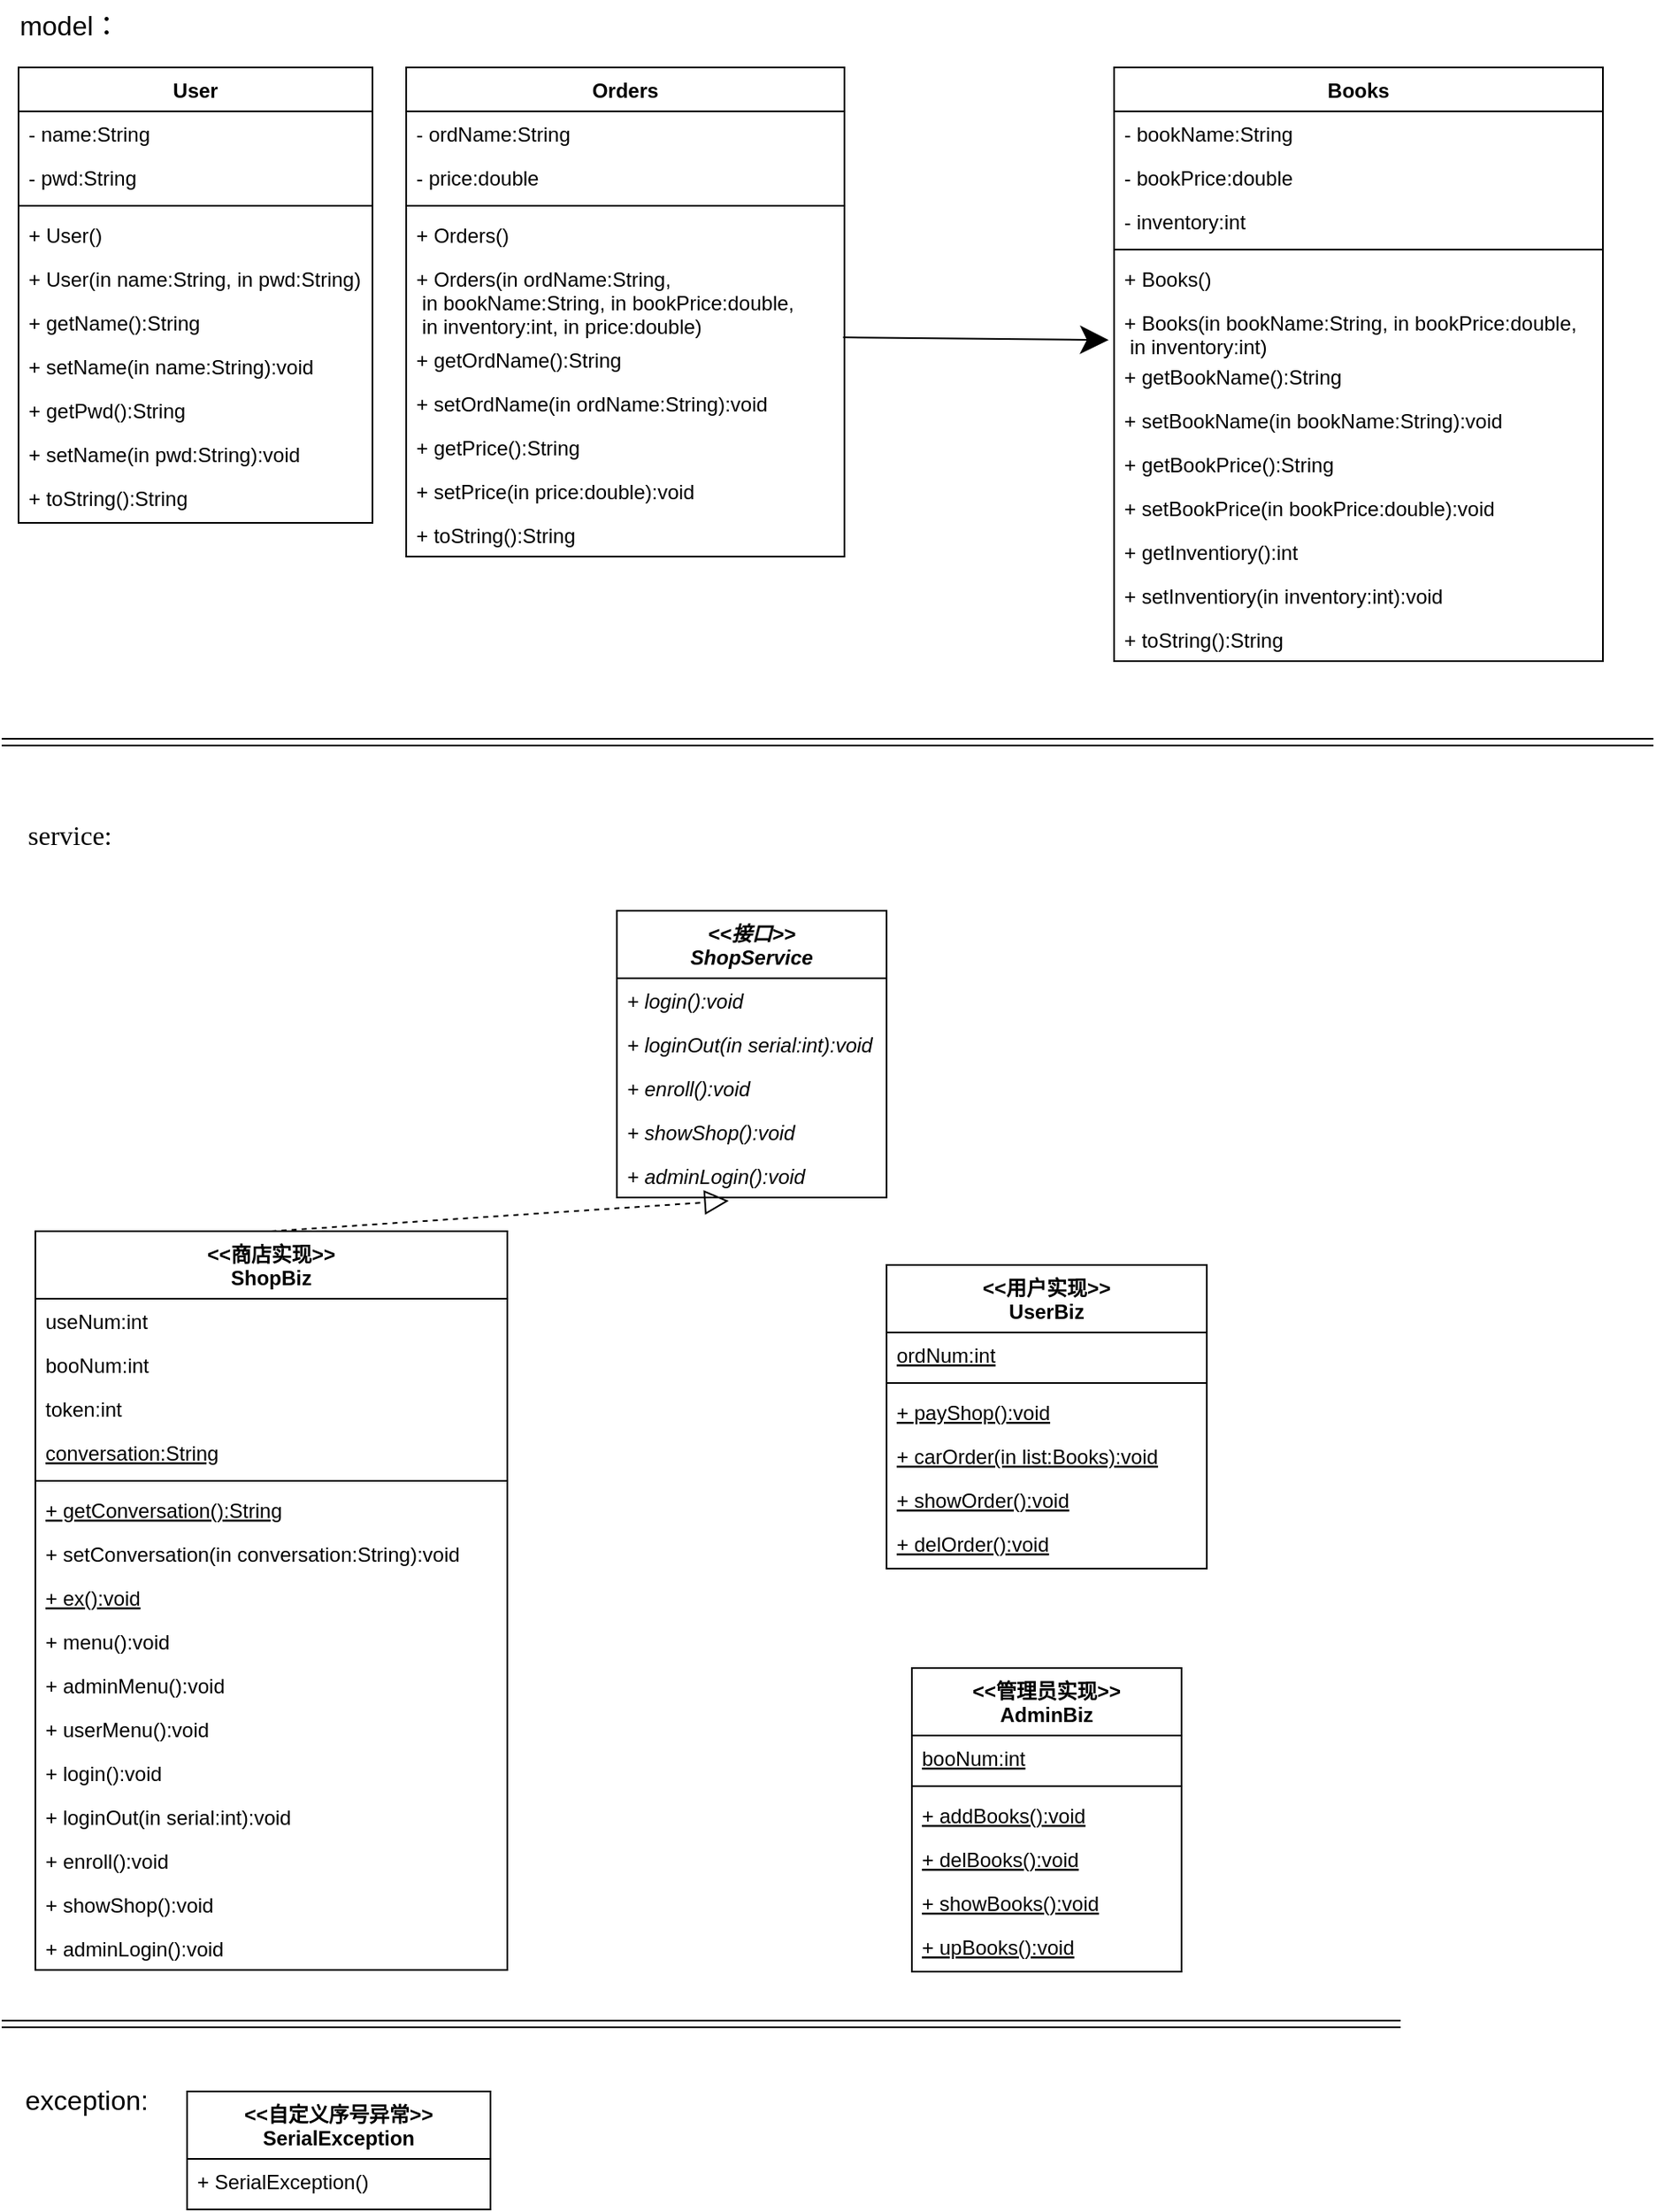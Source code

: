 <mxfile version="20.7.4" type="device"><diagram id="C5RBs43oDa-KdzZeNtuy" name="Page-1"><mxGraphModel dx="1050" dy="671" grid="1" gridSize="10" guides="1" tooltips="1" connect="1" arrows="1" fold="1" page="1" pageScale="1" pageWidth="827" pageHeight="1169" math="0" shadow="0"><root><mxCell id="WIyWlLk6GJQsqaUBKTNV-0"/><mxCell id="WIyWlLk6GJQsqaUBKTNV-1" parent="WIyWlLk6GJQsqaUBKTNV-0"/><mxCell id="zkfFHV4jXpPFQw0GAbJ--0" value="User" style="swimlane;fontStyle=1;align=center;verticalAlign=top;childLayout=stackLayout;horizontal=1;startSize=26;horizontalStack=0;resizeParent=1;resizeLast=0;collapsible=1;marginBottom=0;rounded=0;shadow=0;strokeWidth=1;fontFamily=Helvetica;" parent="WIyWlLk6GJQsqaUBKTNV-1" vertex="1"><mxGeometry x="10" y="40" width="210" height="270" as="geometry"><mxRectangle x="230" y="140" width="160" height="26" as="alternateBounds"/></mxGeometry></mxCell><mxCell id="zkfFHV4jXpPFQw0GAbJ--1" value="- name:String" style="text;align=left;verticalAlign=top;spacingLeft=4;spacingRight=4;overflow=hidden;rotatable=0;points=[[0,0.5],[1,0.5]];portConstraint=eastwest;" parent="zkfFHV4jXpPFQw0GAbJ--0" vertex="1"><mxGeometry y="26" width="210" height="26" as="geometry"/></mxCell><mxCell id="zkfFHV4jXpPFQw0GAbJ--2" value="- pwd:String" style="text;align=left;verticalAlign=top;spacingLeft=4;spacingRight=4;overflow=hidden;rotatable=0;points=[[0,0.5],[1,0.5]];portConstraint=eastwest;rounded=0;shadow=0;html=0;" parent="zkfFHV4jXpPFQw0GAbJ--0" vertex="1"><mxGeometry y="52" width="210" height="26" as="geometry"/></mxCell><mxCell id="zkfFHV4jXpPFQw0GAbJ--4" value="" style="line;html=1;strokeWidth=1;align=left;verticalAlign=middle;spacingTop=-1;spacingLeft=3;spacingRight=3;rotatable=0;labelPosition=right;points=[];portConstraint=eastwest;" parent="zkfFHV4jXpPFQw0GAbJ--0" vertex="1"><mxGeometry y="78" width="210" height="8" as="geometry"/></mxCell><mxCell id="zkfFHV4jXpPFQw0GAbJ--5" value="+ User()" style="text;align=left;verticalAlign=top;spacingLeft=4;spacingRight=4;overflow=hidden;rotatable=0;points=[[0,0.5],[1,0.5]];portConstraint=eastwest;" parent="zkfFHV4jXpPFQw0GAbJ--0" vertex="1"><mxGeometry y="86" width="210" height="26" as="geometry"/></mxCell><mxCell id="zDQC0p9Hpl51VZ7rMc5W-3" value="+ User(in name:String, in pwd:String)" style="text;align=left;verticalAlign=top;spacingLeft=4;spacingRight=4;overflow=hidden;rotatable=0;points=[[0,0.5],[1,0.5]];portConstraint=eastwest;" parent="zkfFHV4jXpPFQw0GAbJ--0" vertex="1"><mxGeometry y="112" width="210" height="26" as="geometry"/></mxCell><mxCell id="zDQC0p9Hpl51VZ7rMc5W-4" value="+ getName():String" style="text;align=left;verticalAlign=top;spacingLeft=4;spacingRight=4;overflow=hidden;rotatable=0;points=[[0,0.5],[1,0.5]];portConstraint=eastwest;" parent="zkfFHV4jXpPFQw0GAbJ--0" vertex="1"><mxGeometry y="138" width="210" height="26" as="geometry"/></mxCell><mxCell id="zDQC0p9Hpl51VZ7rMc5W-5" value="+ setName(in name:String):void" style="text;align=left;verticalAlign=top;spacingLeft=4;spacingRight=4;overflow=hidden;rotatable=0;points=[[0,0.5],[1,0.5]];portConstraint=eastwest;" parent="zkfFHV4jXpPFQw0GAbJ--0" vertex="1"><mxGeometry y="164" width="210" height="26" as="geometry"/></mxCell><mxCell id="zDQC0p9Hpl51VZ7rMc5W-6" value="+ getPwd():String" style="text;align=left;verticalAlign=top;spacingLeft=4;spacingRight=4;overflow=hidden;rotatable=0;points=[[0,0.5],[1,0.5]];portConstraint=eastwest;" parent="zkfFHV4jXpPFQw0GAbJ--0" vertex="1"><mxGeometry y="190" width="210" height="26" as="geometry"/></mxCell><mxCell id="zDQC0p9Hpl51VZ7rMc5W-7" value="+ setName(in pwd:String):void" style="text;align=left;verticalAlign=top;spacingLeft=4;spacingRight=4;overflow=hidden;rotatable=0;points=[[0,0.5],[1,0.5]];portConstraint=eastwest;" parent="zkfFHV4jXpPFQw0GAbJ--0" vertex="1"><mxGeometry y="216" width="210" height="26" as="geometry"/></mxCell><mxCell id="zDQC0p9Hpl51VZ7rMc5W-8" value="+ toString():String" style="text;align=left;verticalAlign=top;spacingLeft=4;spacingRight=4;overflow=hidden;rotatable=0;points=[[0,0.5],[1,0.5]];portConstraint=eastwest;" parent="zkfFHV4jXpPFQw0GAbJ--0" vertex="1"><mxGeometry y="242" width="210" height="26" as="geometry"/></mxCell><mxCell id="zkfFHV4jXpPFQw0GAbJ--13" value="&lt;&lt;接口&gt;&gt;&#10;ShopService" style="swimlane;fontStyle=3;align=center;verticalAlign=top;childLayout=stackLayout;horizontal=1;startSize=40;horizontalStack=0;resizeParent=1;resizeLast=0;collapsible=1;marginBottom=0;rounded=0;shadow=0;strokeWidth=1;spacingBottom=0;spacingTop=0;" parent="WIyWlLk6GJQsqaUBKTNV-1" vertex="1"><mxGeometry x="365" y="540" width="160" height="170" as="geometry"><mxRectangle x="340" y="380" width="170" height="26" as="alternateBounds"/></mxGeometry></mxCell><mxCell id="zDQC0p9Hpl51VZ7rMc5W-41" value="+ login():void" style="text;align=left;verticalAlign=top;spacingLeft=4;spacingRight=4;overflow=hidden;rotatable=0;points=[[0,0.5],[1,0.5]];portConstraint=eastwest;fontStyle=2" parent="zkfFHV4jXpPFQw0GAbJ--13" vertex="1"><mxGeometry y="40" width="160" height="26" as="geometry"/></mxCell><mxCell id="FMXvHiKRM4VPJP5HCnQ7-0" value="+ loginOut(in serial:int):void" style="text;align=left;verticalAlign=top;spacingLeft=4;spacingRight=4;overflow=hidden;rotatable=0;points=[[0,0.5],[1,0.5]];portConstraint=eastwest;fontStyle=2" vertex="1" parent="zkfFHV4jXpPFQw0GAbJ--13"><mxGeometry y="66" width="160" height="26" as="geometry"/></mxCell><mxCell id="zDQC0p9Hpl51VZ7rMc5W-42" value="+ enroll():void" style="text;align=left;verticalAlign=top;spacingLeft=4;spacingRight=4;overflow=hidden;rotatable=0;points=[[0,0.5],[1,0.5]];portConstraint=eastwest;fontStyle=2" parent="zkfFHV4jXpPFQw0GAbJ--13" vertex="1"><mxGeometry y="92" width="160" height="26" as="geometry"/></mxCell><mxCell id="zDQC0p9Hpl51VZ7rMc5W-43" value="+ showShop():void" style="text;align=left;verticalAlign=top;spacingLeft=4;spacingRight=4;overflow=hidden;rotatable=0;points=[[0,0.5],[1,0.5]];portConstraint=eastwest;fontStyle=2" parent="zkfFHV4jXpPFQw0GAbJ--13" vertex="1"><mxGeometry y="118" width="160" height="26" as="geometry"/></mxCell><mxCell id="zDQC0p9Hpl51VZ7rMc5W-44" value="+ adminLogin():void" style="text;align=left;verticalAlign=top;spacingLeft=4;spacingRight=4;overflow=hidden;rotatable=0;points=[[0,0.5],[1,0.5]];portConstraint=eastwest;fontStyle=2" parent="zkfFHV4jXpPFQw0GAbJ--13" vertex="1"><mxGeometry y="144" width="160" height="26" as="geometry"/></mxCell><mxCell id="zDQC0p9Hpl51VZ7rMc5W-0" value="model：" style="text;html=1;align=center;verticalAlign=middle;resizable=0;points=[];autosize=1;strokeColor=none;fillColor=none;fontSize=16;" parent="WIyWlLk6GJQsqaUBKTNV-1" vertex="1"><mxGeometry width="80" height="30" as="geometry"/></mxCell><mxCell id="zDQC0p9Hpl51VZ7rMc5W-12" value="Orders" style="swimlane;fontStyle=1;align=center;verticalAlign=top;childLayout=stackLayout;horizontal=1;startSize=26;horizontalStack=0;resizeParent=1;resizeLast=0;collapsible=1;marginBottom=0;rounded=0;shadow=0;strokeWidth=1;fontFamily=Helvetica;" parent="WIyWlLk6GJQsqaUBKTNV-1" vertex="1"><mxGeometry x="240" y="40" width="260" height="290" as="geometry"><mxRectangle x="230" y="140" width="160" height="26" as="alternateBounds"/></mxGeometry></mxCell><mxCell id="zDQC0p9Hpl51VZ7rMc5W-13" value="- ordName:String" style="text;align=left;verticalAlign=top;spacingLeft=4;spacingRight=4;overflow=hidden;rotatable=0;points=[[0,0.5],[1,0.5]];portConstraint=eastwest;" parent="zDQC0p9Hpl51VZ7rMc5W-12" vertex="1"><mxGeometry y="26" width="260" height="26" as="geometry"/></mxCell><mxCell id="zDQC0p9Hpl51VZ7rMc5W-14" value="- price:double" style="text;align=left;verticalAlign=top;spacingLeft=4;spacingRight=4;overflow=hidden;rotatable=0;points=[[0,0.5],[1,0.5]];portConstraint=eastwest;rounded=0;shadow=0;html=0;" parent="zDQC0p9Hpl51VZ7rMc5W-12" vertex="1"><mxGeometry y="52" width="260" height="26" as="geometry"/></mxCell><mxCell id="zDQC0p9Hpl51VZ7rMc5W-15" value="" style="line;html=1;strokeWidth=1;align=left;verticalAlign=middle;spacingTop=-1;spacingLeft=3;spacingRight=3;rotatable=0;labelPosition=right;points=[];portConstraint=eastwest;" parent="zDQC0p9Hpl51VZ7rMc5W-12" vertex="1"><mxGeometry y="78" width="260" height="8" as="geometry"/></mxCell><mxCell id="zDQC0p9Hpl51VZ7rMc5W-16" value="+ Orders()" style="text;align=left;verticalAlign=top;spacingLeft=4;spacingRight=4;overflow=hidden;rotatable=0;points=[[0,0.5],[1,0.5]];portConstraint=eastwest;" parent="zDQC0p9Hpl51VZ7rMc5W-12" vertex="1"><mxGeometry y="86" width="260" height="26" as="geometry"/></mxCell><mxCell id="zDQC0p9Hpl51VZ7rMc5W-17" value="+ Orders(in ordName:String,&#10; in bookName:String, in bookPrice:double,&#10; in inventory:int, in price:double)" style="text;align=left;verticalAlign=top;spacingLeft=4;spacingRight=4;overflow=hidden;rotatable=0;points=[[0,0.5],[1,0.5]];portConstraint=eastwest;" parent="zDQC0p9Hpl51VZ7rMc5W-12" vertex="1"><mxGeometry y="112" width="260" height="48" as="geometry"/></mxCell><mxCell id="zDQC0p9Hpl51VZ7rMc5W-18" value="+ getOrdName():String" style="text;align=left;verticalAlign=top;spacingLeft=4;spacingRight=4;overflow=hidden;rotatable=0;points=[[0,0.5],[1,0.5]];portConstraint=eastwest;" parent="zDQC0p9Hpl51VZ7rMc5W-12" vertex="1"><mxGeometry y="160" width="260" height="26" as="geometry"/></mxCell><mxCell id="zDQC0p9Hpl51VZ7rMc5W-19" value="+ setOrdName(in ordName:String):void" style="text;align=left;verticalAlign=top;spacingLeft=4;spacingRight=4;overflow=hidden;rotatable=0;points=[[0,0.5],[1,0.5]];portConstraint=eastwest;" parent="zDQC0p9Hpl51VZ7rMc5W-12" vertex="1"><mxGeometry y="186" width="260" height="26" as="geometry"/></mxCell><mxCell id="zDQC0p9Hpl51VZ7rMc5W-20" value="+ getPrice():String" style="text;align=left;verticalAlign=top;spacingLeft=4;spacingRight=4;overflow=hidden;rotatable=0;points=[[0,0.5],[1,0.5]];portConstraint=eastwest;" parent="zDQC0p9Hpl51VZ7rMc5W-12" vertex="1"><mxGeometry y="212" width="260" height="26" as="geometry"/></mxCell><mxCell id="zDQC0p9Hpl51VZ7rMc5W-21" value="+ setPrice(in price:double):void" style="text;align=left;verticalAlign=top;spacingLeft=4;spacingRight=4;overflow=hidden;rotatable=0;points=[[0,0.5],[1,0.5]];portConstraint=eastwest;" parent="zDQC0p9Hpl51VZ7rMc5W-12" vertex="1"><mxGeometry y="238" width="260" height="26" as="geometry"/></mxCell><mxCell id="zDQC0p9Hpl51VZ7rMc5W-22" value="+ toString():String" style="text;align=left;verticalAlign=top;spacingLeft=4;spacingRight=4;overflow=hidden;rotatable=0;points=[[0,0.5],[1,0.5]];portConstraint=eastwest;" parent="zDQC0p9Hpl51VZ7rMc5W-12" vertex="1"><mxGeometry y="264" width="260" height="26" as="geometry"/></mxCell><mxCell id="zDQC0p9Hpl51VZ7rMc5W-23" value="Books" style="swimlane;fontStyle=1;align=center;verticalAlign=top;childLayout=stackLayout;horizontal=1;startSize=26;horizontalStack=0;resizeParent=1;resizeLast=0;collapsible=1;marginBottom=0;rounded=0;shadow=0;strokeWidth=1;fontFamily=Helvetica;" parent="WIyWlLk6GJQsqaUBKTNV-1" vertex="1"><mxGeometry x="660" y="40" width="290" height="352" as="geometry"><mxRectangle x="230" y="140" width="160" height="26" as="alternateBounds"/></mxGeometry></mxCell><mxCell id="zDQC0p9Hpl51VZ7rMc5W-24" value="- bookName:String" style="text;align=left;verticalAlign=top;spacingLeft=4;spacingRight=4;overflow=hidden;rotatable=0;points=[[0,0.5],[1,0.5]];portConstraint=eastwest;" parent="zDQC0p9Hpl51VZ7rMc5W-23" vertex="1"><mxGeometry y="26" width="290" height="26" as="geometry"/></mxCell><mxCell id="zDQC0p9Hpl51VZ7rMc5W-25" value="- bookPrice:double" style="text;align=left;verticalAlign=top;spacingLeft=4;spacingRight=4;overflow=hidden;rotatable=0;points=[[0,0.5],[1,0.5]];portConstraint=eastwest;rounded=0;shadow=0;html=0;" parent="zDQC0p9Hpl51VZ7rMc5W-23" vertex="1"><mxGeometry y="52" width="290" height="26" as="geometry"/></mxCell><mxCell id="zDQC0p9Hpl51VZ7rMc5W-35" value="- inventory:int" style="text;align=left;verticalAlign=top;spacingLeft=4;spacingRight=4;overflow=hidden;rotatable=0;points=[[0,0.5],[1,0.5]];portConstraint=eastwest;rounded=0;shadow=0;html=0;" parent="zDQC0p9Hpl51VZ7rMc5W-23" vertex="1"><mxGeometry y="78" width="290" height="26" as="geometry"/></mxCell><mxCell id="zDQC0p9Hpl51VZ7rMc5W-26" value="" style="line;html=1;strokeWidth=1;align=left;verticalAlign=middle;spacingTop=-1;spacingLeft=3;spacingRight=3;rotatable=0;labelPosition=right;points=[];portConstraint=eastwest;" parent="zDQC0p9Hpl51VZ7rMc5W-23" vertex="1"><mxGeometry y="104" width="290" height="8" as="geometry"/></mxCell><mxCell id="zDQC0p9Hpl51VZ7rMc5W-27" value="+ Books()" style="text;align=left;verticalAlign=top;spacingLeft=4;spacingRight=4;overflow=hidden;rotatable=0;points=[[0,0.5],[1,0.5]];portConstraint=eastwest;" parent="zDQC0p9Hpl51VZ7rMc5W-23" vertex="1"><mxGeometry y="112" width="290" height="26" as="geometry"/></mxCell><mxCell id="zDQC0p9Hpl51VZ7rMc5W-28" value="+ Books(in bookName:String, in bookPrice:double,&#10; in inventory:int)" style="text;align=left;verticalAlign=top;spacingLeft=4;spacingRight=4;overflow=hidden;rotatable=0;points=[[0,0.5],[1,0.5]];portConstraint=eastwest;" parent="zDQC0p9Hpl51VZ7rMc5W-23" vertex="1"><mxGeometry y="138" width="290" height="32" as="geometry"/></mxCell><mxCell id="zDQC0p9Hpl51VZ7rMc5W-29" value="+ getBookName():String" style="text;align=left;verticalAlign=top;spacingLeft=4;spacingRight=4;overflow=hidden;rotatable=0;points=[[0,0.5],[1,0.5]];portConstraint=eastwest;" parent="zDQC0p9Hpl51VZ7rMc5W-23" vertex="1"><mxGeometry y="170" width="290" height="26" as="geometry"/></mxCell><mxCell id="zDQC0p9Hpl51VZ7rMc5W-30" value="+ setBookName(in bookName:String):void" style="text;align=left;verticalAlign=top;spacingLeft=4;spacingRight=4;overflow=hidden;rotatable=0;points=[[0,0.5],[1,0.5]];portConstraint=eastwest;" parent="zDQC0p9Hpl51VZ7rMc5W-23" vertex="1"><mxGeometry y="196" width="290" height="26" as="geometry"/></mxCell><mxCell id="zDQC0p9Hpl51VZ7rMc5W-31" value="+ getBookPrice():String" style="text;align=left;verticalAlign=top;spacingLeft=4;spacingRight=4;overflow=hidden;rotatable=0;points=[[0,0.5],[1,0.5]];portConstraint=eastwest;" parent="zDQC0p9Hpl51VZ7rMc5W-23" vertex="1"><mxGeometry y="222" width="290" height="26" as="geometry"/></mxCell><mxCell id="zDQC0p9Hpl51VZ7rMc5W-32" value="+ setBookPrice(in bookPrice:double):void" style="text;align=left;verticalAlign=top;spacingLeft=4;spacingRight=4;overflow=hidden;rotatable=0;points=[[0,0.5],[1,0.5]];portConstraint=eastwest;" parent="zDQC0p9Hpl51VZ7rMc5W-23" vertex="1"><mxGeometry y="248" width="290" height="26" as="geometry"/></mxCell><mxCell id="zDQC0p9Hpl51VZ7rMc5W-37" value="+ getInventiory():int" style="text;align=left;verticalAlign=top;spacingLeft=4;spacingRight=4;overflow=hidden;rotatable=0;points=[[0,0.5],[1,0.5]];portConstraint=eastwest;" parent="zDQC0p9Hpl51VZ7rMc5W-23" vertex="1"><mxGeometry y="274" width="290" height="26" as="geometry"/></mxCell><mxCell id="zDQC0p9Hpl51VZ7rMc5W-36" value="+ setInventiory(in inventory:int):void" style="text;align=left;verticalAlign=top;spacingLeft=4;spacingRight=4;overflow=hidden;rotatable=0;points=[[0,0.5],[1,0.5]];portConstraint=eastwest;" parent="zDQC0p9Hpl51VZ7rMc5W-23" vertex="1"><mxGeometry y="300" width="290" height="26" as="geometry"/></mxCell><mxCell id="zDQC0p9Hpl51VZ7rMc5W-33" value="+ toString():String" style="text;align=left;verticalAlign=top;spacingLeft=4;spacingRight=4;overflow=hidden;rotatable=0;points=[[0,0.5],[1,0.5]];portConstraint=eastwest;" parent="zDQC0p9Hpl51VZ7rMc5W-23" vertex="1"><mxGeometry y="326" width="290" height="26" as="geometry"/></mxCell><mxCell id="zDQC0p9Hpl51VZ7rMc5W-39" value="" style="shape=link;html=1;rounded=0;fontFamily=Tahoma;fontSize=12;endArrow=open;startSize=14;endSize=14;sourcePerimeterSpacing=8;targetPerimeterSpacing=8;curved=1;" parent="WIyWlLk6GJQsqaUBKTNV-1" edge="1"><mxGeometry width="100" relative="1" as="geometry"><mxPoint y="440" as="sourcePoint"/><mxPoint x="980" y="440" as="targetPoint"/><Array as="points"><mxPoint x="420" y="440"/></Array></mxGeometry></mxCell><mxCell id="zDQC0p9Hpl51VZ7rMc5W-40" value="service:" style="text;html=1;align=center;verticalAlign=middle;resizable=0;points=[];autosize=1;strokeColor=none;fillColor=none;fontSize=16;fontFamily=Tahoma;" parent="WIyWlLk6GJQsqaUBKTNV-1" vertex="1"><mxGeometry y="480" width="80" height="30" as="geometry"/></mxCell><mxCell id="zDQC0p9Hpl51VZ7rMc5W-47" value="&lt;&lt;商店实现&gt;&gt;&#10;ShopBiz" style="swimlane;fontStyle=1;align=center;verticalAlign=top;childLayout=stackLayout;horizontal=1;startSize=40;horizontalStack=0;resizeParent=1;resizeLast=0;collapsible=1;marginBottom=0;rounded=0;shadow=0;strokeWidth=1;spacingBottom=0;spacingTop=0;" parent="WIyWlLk6GJQsqaUBKTNV-1" vertex="1"><mxGeometry x="20" y="730" width="280" height="438" as="geometry"><mxRectangle x="340" y="380" width="170" height="26" as="alternateBounds"/></mxGeometry></mxCell><mxCell id="zDQC0p9Hpl51VZ7rMc5W-76" value="useNum:int" style="text;align=left;verticalAlign=top;spacingLeft=4;spacingRight=4;overflow=hidden;rotatable=0;points=[[0,0.5],[1,0.5]];portConstraint=eastwest;fontStyle=0" parent="zDQC0p9Hpl51VZ7rMc5W-47" vertex="1"><mxGeometry y="40" width="280" height="26" as="geometry"/></mxCell><mxCell id="zDQC0p9Hpl51VZ7rMc5W-83" value="booNum:int" style="text;align=left;verticalAlign=top;spacingLeft=4;spacingRight=4;overflow=hidden;rotatable=0;points=[[0,0.5],[1,0.5]];portConstraint=eastwest;fontStyle=0" parent="zDQC0p9Hpl51VZ7rMc5W-47" vertex="1"><mxGeometry y="66" width="280" height="26" as="geometry"/></mxCell><mxCell id="zDQC0p9Hpl51VZ7rMc5W-77" value="token:int" style="text;align=left;verticalAlign=top;spacingLeft=4;spacingRight=4;overflow=hidden;rotatable=0;points=[[0,0.5],[1,0.5]];portConstraint=eastwest;fontStyle=0" parent="zDQC0p9Hpl51VZ7rMc5W-47" vertex="1"><mxGeometry y="92" width="280" height="26" as="geometry"/></mxCell><mxCell id="zDQC0p9Hpl51VZ7rMc5W-48" value="conversation:String" style="text;align=left;verticalAlign=top;spacingLeft=4;spacingRight=4;overflow=hidden;rotatable=0;points=[[0,0.5],[1,0.5]];portConstraint=eastwest;fontStyle=4" parent="zDQC0p9Hpl51VZ7rMc5W-47" vertex="1"><mxGeometry y="118" width="280" height="26" as="geometry"/></mxCell><mxCell id="zDQC0p9Hpl51VZ7rMc5W-67" value="" style="line;html=1;strokeWidth=1;align=left;verticalAlign=middle;spacingTop=-1;spacingLeft=3;spacingRight=3;rotatable=0;labelPosition=right;points=[];portConstraint=eastwest;" parent="zDQC0p9Hpl51VZ7rMc5W-47" vertex="1"><mxGeometry y="144" width="280" height="8" as="geometry"/></mxCell><mxCell id="zDQC0p9Hpl51VZ7rMc5W-75" value="+ getConversation():String" style="text;align=left;verticalAlign=top;spacingLeft=4;spacingRight=4;overflow=hidden;rotatable=0;points=[[0,0.5],[1,0.5]];portConstraint=eastwest;fontStyle=4" parent="zDQC0p9Hpl51VZ7rMc5W-47" vertex="1"><mxGeometry y="152" width="280" height="26" as="geometry"/></mxCell><mxCell id="zDQC0p9Hpl51VZ7rMc5W-85" value="+ setConversation(in conversation:String):void" style="text;align=left;verticalAlign=top;spacingLeft=4;spacingRight=4;overflow=hidden;rotatable=0;points=[[0,0.5],[1,0.5]];portConstraint=eastwest;fontStyle=0" parent="zDQC0p9Hpl51VZ7rMc5W-47" vertex="1"><mxGeometry y="178" width="280" height="26" as="geometry"/></mxCell><mxCell id="zDQC0p9Hpl51VZ7rMc5W-84" value="+ ex():void" style="text;align=left;verticalAlign=top;spacingLeft=4;spacingRight=4;overflow=hidden;rotatable=0;points=[[0,0.5],[1,0.5]];portConstraint=eastwest;fontStyle=4" parent="zDQC0p9Hpl51VZ7rMc5W-47" vertex="1"><mxGeometry y="204" width="280" height="26" as="geometry"/></mxCell><mxCell id="zDQC0p9Hpl51VZ7rMc5W-78" value="+ menu():void" style="text;align=left;verticalAlign=top;spacingLeft=4;spacingRight=4;overflow=hidden;rotatable=0;points=[[0,0.5],[1,0.5]];portConstraint=eastwest;fontStyle=0" parent="zDQC0p9Hpl51VZ7rMc5W-47" vertex="1"><mxGeometry y="230" width="280" height="26" as="geometry"/></mxCell><mxCell id="zDQC0p9Hpl51VZ7rMc5W-79" value="+ adminMenu():void" style="text;align=left;verticalAlign=top;spacingLeft=4;spacingRight=4;overflow=hidden;rotatable=0;points=[[0,0.5],[1,0.5]];portConstraint=eastwest;fontStyle=0" parent="zDQC0p9Hpl51VZ7rMc5W-47" vertex="1"><mxGeometry y="256" width="280" height="26" as="geometry"/></mxCell><mxCell id="zDQC0p9Hpl51VZ7rMc5W-80" value="+ userMenu():void" style="text;align=left;verticalAlign=top;spacingLeft=4;spacingRight=4;overflow=hidden;rotatable=0;points=[[0,0.5],[1,0.5]];portConstraint=eastwest;fontStyle=0" parent="zDQC0p9Hpl51VZ7rMc5W-47" vertex="1"><mxGeometry y="282" width="280" height="26" as="geometry"/></mxCell><mxCell id="zDQC0p9Hpl51VZ7rMc5W-86" value="+ login():void" style="text;align=left;verticalAlign=top;spacingLeft=4;spacingRight=4;overflow=hidden;rotatable=0;points=[[0,0.5],[1,0.5]];portConstraint=eastwest;fontStyle=0" parent="zDQC0p9Hpl51VZ7rMc5W-47" vertex="1"><mxGeometry y="308" width="280" height="26" as="geometry"/></mxCell><mxCell id="FMXvHiKRM4VPJP5HCnQ7-1" value="+ loginOut(in serial:int):void" style="text;align=left;verticalAlign=top;spacingLeft=4;spacingRight=4;overflow=hidden;rotatable=0;points=[[0,0.5],[1,0.5]];portConstraint=eastwest;fontStyle=0" vertex="1" parent="zDQC0p9Hpl51VZ7rMc5W-47"><mxGeometry y="334" width="280" height="26" as="geometry"/></mxCell><mxCell id="zDQC0p9Hpl51VZ7rMc5W-87" value="+ enroll():void" style="text;align=left;verticalAlign=top;spacingLeft=4;spacingRight=4;overflow=hidden;rotatable=0;points=[[0,0.5],[1,0.5]];portConstraint=eastwest;fontStyle=0" parent="zDQC0p9Hpl51VZ7rMc5W-47" vertex="1"><mxGeometry y="360" width="280" height="26" as="geometry"/></mxCell><mxCell id="zDQC0p9Hpl51VZ7rMc5W-88" value="+ showShop():void" style="text;align=left;verticalAlign=top;spacingLeft=4;spacingRight=4;overflow=hidden;rotatable=0;points=[[0,0.5],[1,0.5]];portConstraint=eastwest;fontStyle=0" parent="zDQC0p9Hpl51VZ7rMc5W-47" vertex="1"><mxGeometry y="386" width="280" height="26" as="geometry"/></mxCell><mxCell id="zDQC0p9Hpl51VZ7rMc5W-89" value="+ adminLogin():void" style="text;align=left;verticalAlign=top;spacingLeft=4;spacingRight=4;overflow=hidden;rotatable=0;points=[[0,0.5],[1,0.5]];portConstraint=eastwest;fontStyle=0" parent="zDQC0p9Hpl51VZ7rMc5W-47" vertex="1"><mxGeometry y="412" width="280" height="26" as="geometry"/></mxCell><mxCell id="zDQC0p9Hpl51VZ7rMc5W-90" value="&lt;&lt;用户实现&gt;&gt;&#10;UserBiz" style="swimlane;fontStyle=1;align=center;verticalAlign=top;childLayout=stackLayout;horizontal=1;startSize=40;horizontalStack=0;resizeParent=1;resizeLast=0;collapsible=1;marginBottom=0;rounded=0;shadow=0;strokeWidth=1;spacingBottom=0;spacingTop=0;" parent="WIyWlLk6GJQsqaUBKTNV-1" vertex="1"><mxGeometry x="525" y="750" width="190" height="180" as="geometry"><mxRectangle x="340" y="380" width="170" height="26" as="alternateBounds"/></mxGeometry></mxCell><mxCell id="zDQC0p9Hpl51VZ7rMc5W-91" value="ordNum:int" style="text;align=left;verticalAlign=top;spacingLeft=4;spacingRight=4;overflow=hidden;rotatable=0;points=[[0,0.5],[1,0.5]];portConstraint=eastwest;fontStyle=4" parent="zDQC0p9Hpl51VZ7rMc5W-90" vertex="1"><mxGeometry y="40" width="190" height="26" as="geometry"/></mxCell><mxCell id="zDQC0p9Hpl51VZ7rMc5W-95" value="" style="line;html=1;strokeWidth=1;align=left;verticalAlign=middle;spacingTop=-1;spacingLeft=3;spacingRight=3;rotatable=0;labelPosition=right;points=[];portConstraint=eastwest;" parent="zDQC0p9Hpl51VZ7rMc5W-90" vertex="1"><mxGeometry y="66" width="190" height="8" as="geometry"/></mxCell><mxCell id="zDQC0p9Hpl51VZ7rMc5W-98" value="+ payShop():void" style="text;align=left;verticalAlign=top;spacingLeft=4;spacingRight=4;overflow=hidden;rotatable=0;points=[[0,0.5],[1,0.5]];portConstraint=eastwest;fontStyle=4" parent="zDQC0p9Hpl51VZ7rMc5W-90" vertex="1"><mxGeometry y="74" width="190" height="26" as="geometry"/></mxCell><mxCell id="zDQC0p9Hpl51VZ7rMc5W-99" value="+ carOrder(in list:Books):void" style="text;align=left;verticalAlign=top;spacingLeft=4;spacingRight=4;overflow=hidden;rotatable=0;points=[[0,0.5],[1,0.5]];portConstraint=eastwest;fontStyle=4" parent="zDQC0p9Hpl51VZ7rMc5W-90" vertex="1"><mxGeometry y="100" width="190" height="26" as="geometry"/></mxCell><mxCell id="zDQC0p9Hpl51VZ7rMc5W-100" value="+ showOrder():void" style="text;align=left;verticalAlign=top;spacingLeft=4;spacingRight=4;overflow=hidden;rotatable=0;points=[[0,0.5],[1,0.5]];portConstraint=eastwest;fontStyle=4" parent="zDQC0p9Hpl51VZ7rMc5W-90" vertex="1"><mxGeometry y="126" width="190" height="26" as="geometry"/></mxCell><mxCell id="zDQC0p9Hpl51VZ7rMc5W-101" value="+ delOrder():void" style="text;align=left;verticalAlign=top;spacingLeft=4;spacingRight=4;overflow=hidden;rotatable=0;points=[[0,0.5],[1,0.5]];portConstraint=eastwest;fontStyle=4" parent="zDQC0p9Hpl51VZ7rMc5W-90" vertex="1"><mxGeometry y="152" width="190" height="26" as="geometry"/></mxCell><mxCell id="zDQC0p9Hpl51VZ7rMc5W-106" value="&lt;&lt;管理员实现&gt;&gt;&#10;AdminBiz" style="swimlane;fontStyle=1;align=center;verticalAlign=top;childLayout=stackLayout;horizontal=1;startSize=40;horizontalStack=0;resizeParent=1;resizeLast=0;collapsible=1;marginBottom=0;rounded=0;shadow=0;strokeWidth=1;spacingBottom=0;spacingTop=0;" parent="WIyWlLk6GJQsqaUBKTNV-1" vertex="1"><mxGeometry x="540" y="989" width="160" height="180" as="geometry"><mxRectangle x="340" y="380" width="170" height="26" as="alternateBounds"/></mxGeometry></mxCell><mxCell id="zDQC0p9Hpl51VZ7rMc5W-107" value="booNum:int" style="text;align=left;verticalAlign=top;spacingLeft=4;spacingRight=4;overflow=hidden;rotatable=0;points=[[0,0.5],[1,0.5]];portConstraint=eastwest;fontStyle=4" parent="zDQC0p9Hpl51VZ7rMc5W-106" vertex="1"><mxGeometry y="40" width="160" height="26" as="geometry"/></mxCell><mxCell id="zDQC0p9Hpl51VZ7rMc5W-111" value="" style="line;html=1;strokeWidth=1;align=left;verticalAlign=middle;spacingTop=-1;spacingLeft=3;spacingRight=3;rotatable=0;labelPosition=right;points=[];portConstraint=eastwest;" parent="zDQC0p9Hpl51VZ7rMc5W-106" vertex="1"><mxGeometry y="66" width="160" height="8" as="geometry"/></mxCell><mxCell id="zDQC0p9Hpl51VZ7rMc5W-118" value="+ addBooks():void" style="text;align=left;verticalAlign=top;spacingLeft=4;spacingRight=4;overflow=hidden;rotatable=0;points=[[0,0.5],[1,0.5]];portConstraint=eastwest;fontStyle=4" parent="zDQC0p9Hpl51VZ7rMc5W-106" vertex="1"><mxGeometry y="74" width="160" height="26" as="geometry"/></mxCell><mxCell id="zDQC0p9Hpl51VZ7rMc5W-119" value="+ delBooks():void" style="text;align=left;verticalAlign=top;spacingLeft=4;spacingRight=4;overflow=hidden;rotatable=0;points=[[0,0.5],[1,0.5]];portConstraint=eastwest;fontStyle=4" parent="zDQC0p9Hpl51VZ7rMc5W-106" vertex="1"><mxGeometry y="100" width="160" height="26" as="geometry"/></mxCell><mxCell id="zDQC0p9Hpl51VZ7rMc5W-120" value="+ showBooks():void" style="text;align=left;verticalAlign=top;spacingLeft=4;spacingRight=4;overflow=hidden;rotatable=0;points=[[0,0.5],[1,0.5]];portConstraint=eastwest;fontStyle=4" parent="zDQC0p9Hpl51VZ7rMc5W-106" vertex="1"><mxGeometry y="126" width="160" height="26" as="geometry"/></mxCell><mxCell id="zDQC0p9Hpl51VZ7rMc5W-121" value="+ upBooks():void" style="text;align=left;verticalAlign=top;spacingLeft=4;spacingRight=4;overflow=hidden;rotatable=0;points=[[0,0.5],[1,0.5]];portConstraint=eastwest;fontStyle=4" parent="zDQC0p9Hpl51VZ7rMc5W-106" vertex="1"><mxGeometry y="152" width="160" height="26" as="geometry"/></mxCell><mxCell id="zDQC0p9Hpl51VZ7rMc5W-123" value="" style="endArrow=block;dashed=1;endFill=0;endSize=12;html=1;rounded=0;fontFamily=Helvetica;fontSize=12;sourcePerimeterSpacing=8;targetPerimeterSpacing=8;curved=1;exitX=0.5;exitY=0;exitDx=0;exitDy=0;entryX=0.415;entryY=1.077;entryDx=0;entryDy=0;entryPerimeter=0;" parent="WIyWlLk6GJQsqaUBKTNV-1" source="zDQC0p9Hpl51VZ7rMc5W-47" target="zDQC0p9Hpl51VZ7rMc5W-44" edge="1"><mxGeometry width="160" relative="1" as="geometry"><mxPoint x="150" y="740" as="sourcePoint"/><mxPoint x="350" y="660" as="targetPoint"/></mxGeometry></mxCell><mxCell id="zDQC0p9Hpl51VZ7rMc5W-124" value="" style="shape=link;html=1;rounded=0;fontFamily=Tahoma;fontSize=12;endArrow=open;startSize=14;endSize=14;sourcePerimeterSpacing=8;targetPerimeterSpacing=8;curved=1;" parent="WIyWlLk6GJQsqaUBKTNV-1" edge="1"><mxGeometry width="100" relative="1" as="geometry"><mxPoint y="1200" as="sourcePoint"/><mxPoint x="830" y="1200" as="targetPoint"/><Array as="points"><mxPoint x="420" y="1200"/></Array></mxGeometry></mxCell><mxCell id="zDQC0p9Hpl51VZ7rMc5W-125" value="exception:" style="text;html=1;align=center;verticalAlign=middle;resizable=0;points=[];autosize=1;strokeColor=none;fillColor=none;fontSize=16;fontFamily=Helvetica;" parent="WIyWlLk6GJQsqaUBKTNV-1" vertex="1"><mxGeometry y="1230" width="100" height="30" as="geometry"/></mxCell><mxCell id="zDQC0p9Hpl51VZ7rMc5W-127" value="&lt;&lt;自定义序号异常&gt;&gt;&#10;SerialException" style="swimlane;fontStyle=1;align=center;verticalAlign=top;childLayout=stackLayout;horizontal=1;startSize=40;horizontalStack=0;resizeParent=1;resizeLast=0;collapsible=1;marginBottom=0;rounded=0;shadow=0;strokeWidth=1;fontFamily=Helvetica;" parent="WIyWlLk6GJQsqaUBKTNV-1" vertex="1"><mxGeometry x="110" y="1240" width="180" height="70" as="geometry"><mxRectangle x="230" y="140" width="160" height="26" as="alternateBounds"/></mxGeometry></mxCell><mxCell id="zDQC0p9Hpl51VZ7rMc5W-137" value="+ SerialException()" style="text;align=left;verticalAlign=top;spacingLeft=4;spacingRight=4;overflow=hidden;rotatable=0;points=[[0,0.5],[1,0.5]];portConstraint=eastwest;" parent="zDQC0p9Hpl51VZ7rMc5W-127" vertex="1"><mxGeometry y="40" width="180" height="26" as="geometry"/></mxCell><mxCell id="GDO-DcYbPRHIaDzalUQx-0" value="" style="endArrow=classic;html=1;rounded=0;fontSize=12;startSize=14;endSize=14;sourcePerimeterSpacing=8;targetPerimeterSpacing=8;curved=1;entryX=-0.011;entryY=0.738;entryDx=0;entryDy=0;entryPerimeter=0;exitX=0.997;exitY=0;exitDx=0;exitDy=0;exitPerimeter=0;" parent="WIyWlLk6GJQsqaUBKTNV-1" source="zDQC0p9Hpl51VZ7rMc5W-18" target="zDQC0p9Hpl51VZ7rMc5W-28" edge="1"><mxGeometry width="50" height="50" relative="1" as="geometry"><mxPoint x="460" y="160" as="sourcePoint"/><mxPoint x="510" y="110" as="targetPoint"/></mxGeometry></mxCell></root></mxGraphModel></diagram></mxfile>